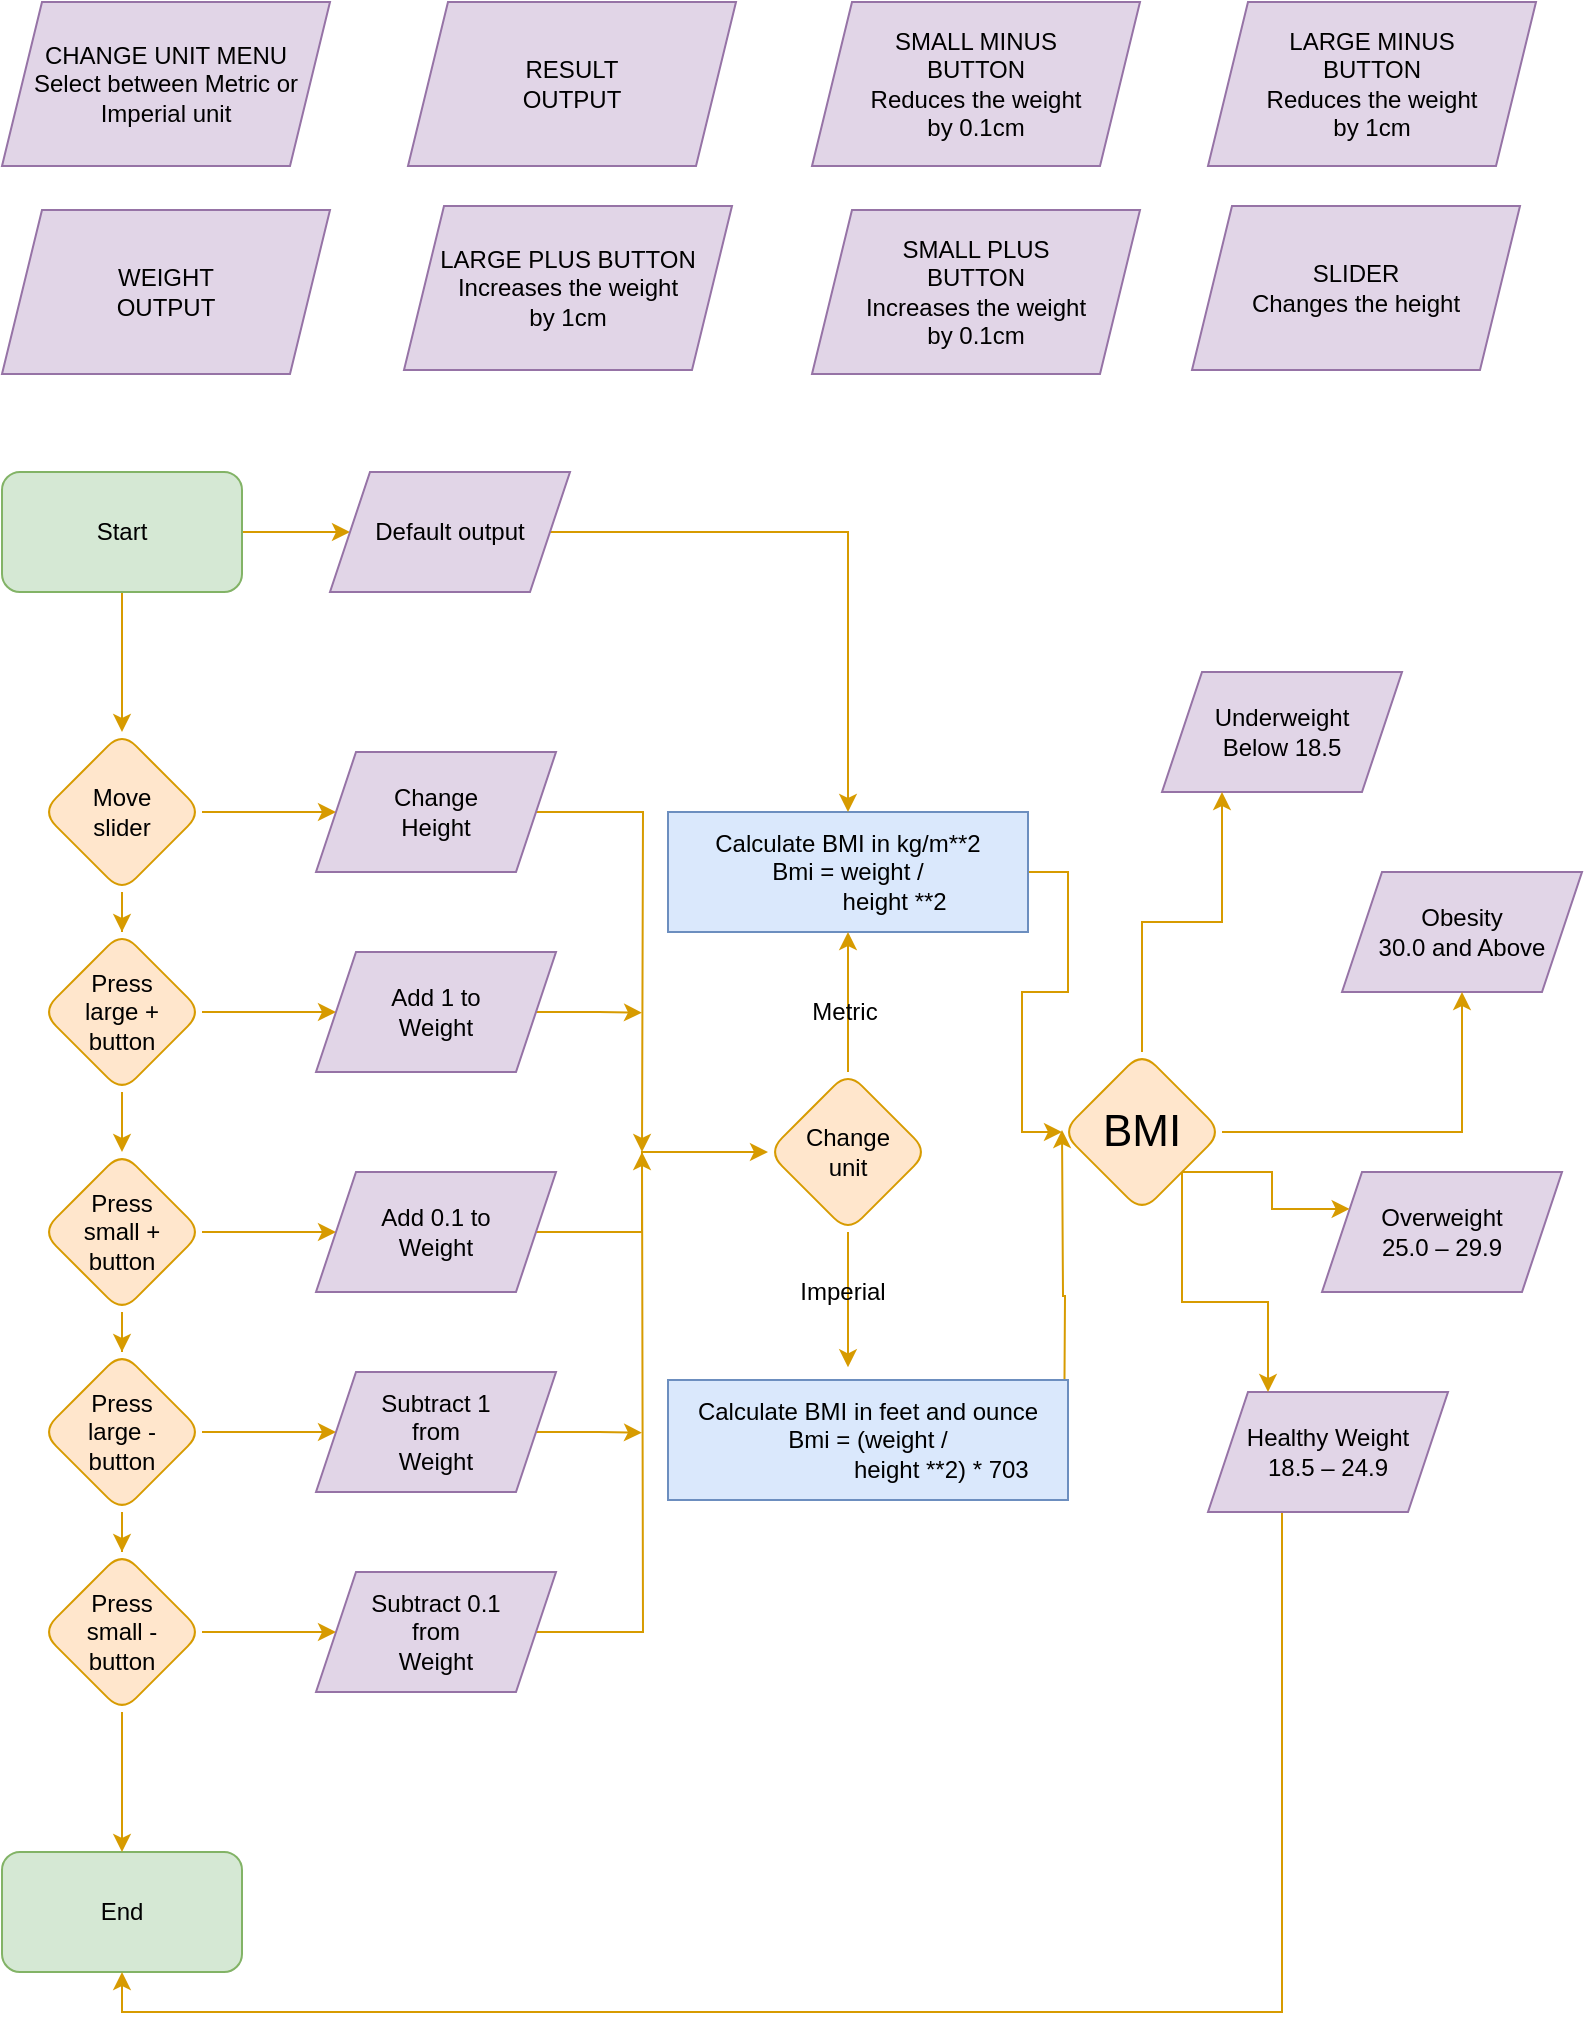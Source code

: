 <mxfile version="21.0.6" type="device"><diagram name="Page-1" id="CzFQqiw5xLly2-BgpGxl"><mxGraphModel dx="1750" dy="1008" grid="1" gridSize="10" guides="1" tooltips="1" connect="1" arrows="1" fold="1" page="1" pageScale="1" pageWidth="850" pageHeight="1100" math="0" shadow="0"><root><mxCell id="0"/><mxCell id="1" parent="0"/><mxCell id="eKECHuFaEEdRIc6FRzyW-33" value="" style="edgeStyle=orthogonalEdgeStyle;rounded=0;orthogonalLoop=1;jettySize=auto;html=1;fillColor=#ffe6cc;strokeColor=#d79b00;" edge="1" parent="1" source="eKECHuFaEEdRIc6FRzyW-13" target="eKECHuFaEEdRIc6FRzyW-32"><mxGeometry relative="1" as="geometry"/></mxCell><mxCell id="eKECHuFaEEdRIc6FRzyW-38" value="" style="edgeStyle=orthogonalEdgeStyle;rounded=0;orthogonalLoop=1;jettySize=auto;html=1;fillColor=#ffe6cc;strokeColor=#d79b00;" edge="1" parent="1" source="eKECHuFaEEdRIc6FRzyW-13" target="eKECHuFaEEdRIc6FRzyW-67"><mxGeometry relative="1" as="geometry"><mxPoint x="260" y="270" as="targetPoint"/></mxGeometry></mxCell><mxCell id="eKECHuFaEEdRIc6FRzyW-13" value="Start" style="rounded=1;whiteSpace=wrap;html=1;fillColor=#d5e8d4;strokeColor=#82b366;" vertex="1" parent="1"><mxGeometry x="40" y="240" width="120" height="60" as="geometry"/></mxCell><mxCell id="eKECHuFaEEdRIc6FRzyW-15" value="&lt;div&gt;CHANGE UNIT MENU&lt;/div&gt;&lt;div&gt;Select between Metric or Imperial unit&lt;br&gt;&lt;/div&gt;" style="shape=parallelogram;perimeter=parallelogramPerimeter;whiteSpace=wrap;html=1;fixedSize=1;fillColor=#e1d5e7;strokeColor=#9673a6;" vertex="1" parent="1"><mxGeometry x="40" y="5" width="164" height="82" as="geometry"/></mxCell><mxCell id="eKECHuFaEEdRIc6FRzyW-16" value="&lt;div&gt;RESULT&lt;/div&gt;&lt;div&gt;OUTPUT&lt;br&gt;&lt;/div&gt;" style="shape=parallelogram;perimeter=parallelogramPerimeter;whiteSpace=wrap;html=1;fixedSize=1;fillColor=#e1d5e7;strokeColor=#9673a6;" vertex="1" parent="1"><mxGeometry x="243" y="5" width="164" height="82" as="geometry"/></mxCell><mxCell id="eKECHuFaEEdRIc6FRzyW-17" value="&lt;div&gt;SMALL MINUS&lt;/div&gt;&lt;div&gt;BUTTON&lt;/div&gt;&lt;div&gt;Reduces the weight &lt;br&gt;&lt;/div&gt;&lt;div&gt;by 0.1cm&lt;br&gt;&lt;/div&gt;" style="shape=parallelogram;perimeter=parallelogramPerimeter;whiteSpace=wrap;html=1;fixedSize=1;fillColor=#e1d5e7;strokeColor=#9673a6;" vertex="1" parent="1"><mxGeometry x="445" y="5" width="164" height="82" as="geometry"/></mxCell><mxCell id="eKECHuFaEEdRIc6FRzyW-18" value="&lt;div&gt;LARGE MINUS &lt;br&gt;&lt;/div&gt;&lt;div&gt;BUTTON&lt;/div&gt;&lt;div&gt;Reduces the weight&lt;/div&gt;&lt;div&gt;by 1cm &lt;br&gt;&lt;/div&gt;" style="shape=parallelogram;perimeter=parallelogramPerimeter;whiteSpace=wrap;html=1;fixedSize=1;fillColor=#e1d5e7;strokeColor=#9673a6;" vertex="1" parent="1"><mxGeometry x="643" y="5" width="164" height="82" as="geometry"/></mxCell><mxCell id="eKECHuFaEEdRIc6FRzyW-19" value="&lt;div&gt;WEIGHT&lt;br&gt;&lt;/div&gt;&lt;div&gt;OUTPUT&lt;br&gt;&lt;/div&gt;" style="shape=parallelogram;perimeter=parallelogramPerimeter;whiteSpace=wrap;html=1;fixedSize=1;fillColor=#e1d5e7;strokeColor=#9673a6;" vertex="1" parent="1"><mxGeometry x="40" y="109" width="164" height="82" as="geometry"/></mxCell><mxCell id="eKECHuFaEEdRIc6FRzyW-20" value="&lt;div&gt;SLIDER&lt;/div&gt;&lt;div&gt;Changes the height&lt;br&gt;&lt;/div&gt;" style="shape=parallelogram;perimeter=parallelogramPerimeter;whiteSpace=wrap;html=1;fixedSize=1;fillColor=#e1d5e7;strokeColor=#9673a6;" vertex="1" parent="1"><mxGeometry x="635" y="107" width="164" height="82" as="geometry"/></mxCell><mxCell id="eKECHuFaEEdRIc6FRzyW-21" value="&lt;div&gt;SMALL PLUS&lt;br&gt;&lt;/div&gt;&lt;div&gt;BUTTON&lt;/div&gt;&lt;div&gt;Increases the weight &lt;br&gt;&lt;/div&gt;&lt;div&gt;by 0.1cm&lt;br&gt;&lt;/div&gt;" style="shape=parallelogram;perimeter=parallelogramPerimeter;whiteSpace=wrap;html=1;fixedSize=1;fillColor=#e1d5e7;strokeColor=#9673a6;" vertex="1" parent="1"><mxGeometry x="445" y="109" width="164" height="82" as="geometry"/></mxCell><mxCell id="eKECHuFaEEdRIc6FRzyW-22" value="&lt;div&gt;LARGE PLUS BUTTON&lt;/div&gt;&lt;div&gt;Increases the weight&lt;/div&gt;&lt;div&gt;by 1cm &lt;br&gt;&lt;/div&gt;" style="shape=parallelogram;perimeter=parallelogramPerimeter;whiteSpace=wrap;html=1;fixedSize=1;fillColor=#e1d5e7;strokeColor=#9673a6;" vertex="1" parent="1"><mxGeometry x="241" y="107" width="164" height="82" as="geometry"/></mxCell><mxCell id="eKECHuFaEEdRIc6FRzyW-25" value="End" style="rounded=1;whiteSpace=wrap;html=1;fillColor=#d5e8d4;strokeColor=#82b366;" vertex="1" parent="1"><mxGeometry x="40" y="930" width="120" height="60" as="geometry"/></mxCell><mxCell id="eKECHuFaEEdRIc6FRzyW-60" value="" style="edgeStyle=orthogonalEdgeStyle;rounded=0;orthogonalLoop=1;jettySize=auto;html=1;fillColor=#ffe6cc;strokeColor=#d79b00;" edge="1" parent="1" source="eKECHuFaEEdRIc6FRzyW-32" target="eKECHuFaEEdRIc6FRzyW-47"><mxGeometry relative="1" as="geometry"/></mxCell><mxCell id="eKECHuFaEEdRIc6FRzyW-69" value="" style="edgeStyle=orthogonalEdgeStyle;rounded=0;orthogonalLoop=1;jettySize=auto;html=1;fillColor=#ffe6cc;strokeColor=#d79b00;" edge="1" parent="1" source="eKECHuFaEEdRIc6FRzyW-32" target="eKECHuFaEEdRIc6FRzyW-50"><mxGeometry relative="1" as="geometry"/></mxCell><mxCell id="eKECHuFaEEdRIc6FRzyW-32" value="&lt;div&gt;Move&lt;/div&gt;&lt;div&gt;slider&lt;br&gt;&lt;/div&gt;" style="rhombus;whiteSpace=wrap;html=1;rounded=1;fillColor=#ffe6cc;strokeColor=#d79b00;" vertex="1" parent="1"><mxGeometry x="60" y="370" width="80" height="80" as="geometry"/></mxCell><mxCell id="eKECHuFaEEdRIc6FRzyW-106" style="edgeStyle=orthogonalEdgeStyle;rounded=0;orthogonalLoop=1;jettySize=auto;html=1;exitX=1;exitY=0.5;exitDx=0;exitDy=0;entryX=0;entryY=0.5;entryDx=0;entryDy=0;fillColor=#ffe6cc;strokeColor=#d79b00;" edge="1" parent="1" source="eKECHuFaEEdRIc6FRzyW-36" target="eKECHuFaEEdRIc6FRzyW-100"><mxGeometry relative="1" as="geometry"/></mxCell><mxCell id="eKECHuFaEEdRIc6FRzyW-36" value="&lt;div&gt;Calculate BMI in kg/m**2&lt;br&gt;&lt;/div&gt;&lt;div&gt;Bmi = weight / &lt;br&gt;&lt;/div&gt;&lt;div&gt;&amp;nbsp;&amp;nbsp;&amp;nbsp;&amp;nbsp;&amp;nbsp;&amp;nbsp;&amp;nbsp;&amp;nbsp;&amp;nbsp;&amp;nbsp;&amp;nbsp;&amp;nbsp;&amp;nbsp; height **2&lt;br&gt;&lt;/div&gt;" style="rounded=0;whiteSpace=wrap;html=1;fillColor=#dae8fc;strokeColor=#6c8ebf;" vertex="1" parent="1"><mxGeometry x="373" y="410" width="180" height="60" as="geometry"/></mxCell><mxCell id="eKECHuFaEEdRIc6FRzyW-96" style="edgeStyle=orthogonalEdgeStyle;rounded=0;orthogonalLoop=1;jettySize=auto;html=1;exitX=0.5;exitY=1;exitDx=0;exitDy=0;entryX=0.45;entryY=-0.106;entryDx=0;entryDy=0;entryPerimeter=0;fillColor=#ffe6cc;strokeColor=#d79b00;" edge="1" parent="1" source="eKECHuFaEEdRIc6FRzyW-41" target="eKECHuFaEEdRIc6FRzyW-59"><mxGeometry relative="1" as="geometry"/></mxCell><mxCell id="eKECHuFaEEdRIc6FRzyW-101" style="edgeStyle=orthogonalEdgeStyle;rounded=0;orthogonalLoop=1;jettySize=auto;html=1;exitX=0.5;exitY=0;exitDx=0;exitDy=0;entryX=0.5;entryY=1;entryDx=0;entryDy=0;fillColor=#ffe6cc;strokeColor=#d79b00;" edge="1" parent="1" source="eKECHuFaEEdRIc6FRzyW-41" target="eKECHuFaEEdRIc6FRzyW-36"><mxGeometry relative="1" as="geometry"/></mxCell><mxCell id="eKECHuFaEEdRIc6FRzyW-41" value="&lt;div&gt;Change&lt;/div&gt;&lt;div&gt;unit &lt;br&gt;&lt;/div&gt;" style="rhombus;whiteSpace=wrap;html=1;rounded=1;fillColor=#ffe6cc;strokeColor=#d79b00;" vertex="1" parent="1"><mxGeometry x="423" y="540" width="80" height="80" as="geometry"/></mxCell><mxCell id="eKECHuFaEEdRIc6FRzyW-122" style="edgeStyle=orthogonalEdgeStyle;rounded=0;orthogonalLoop=1;jettySize=auto;html=1;exitX=1;exitY=0.5;exitDx=0;exitDy=0;fillColor=#ffe6cc;strokeColor=#d79b00;" edge="1" parent="1" source="eKECHuFaEEdRIc6FRzyW-47"><mxGeometry relative="1" as="geometry"><mxPoint x="360" y="580" as="targetPoint"/></mxGeometry></mxCell><mxCell id="eKECHuFaEEdRIc6FRzyW-47" value="&lt;div&gt;Change&lt;/div&gt;&lt;div&gt;Height&lt;br&gt;&lt;/div&gt;" style="shape=parallelogram;perimeter=parallelogramPerimeter;whiteSpace=wrap;html=1;fixedSize=1;fillColor=#e1d5e7;strokeColor=#9673a6;" vertex="1" parent="1"><mxGeometry x="197" y="380" width="120" height="60" as="geometry"/></mxCell><mxCell id="eKECHuFaEEdRIc6FRzyW-61" value="" style="edgeStyle=orthogonalEdgeStyle;rounded=0;orthogonalLoop=1;jettySize=auto;html=1;fillColor=#ffe6cc;strokeColor=#d79b00;" edge="1" parent="1" source="eKECHuFaEEdRIc6FRzyW-50" target="eKECHuFaEEdRIc6FRzyW-55"><mxGeometry relative="1" as="geometry"/></mxCell><mxCell id="eKECHuFaEEdRIc6FRzyW-70" value="" style="edgeStyle=orthogonalEdgeStyle;rounded=0;orthogonalLoop=1;jettySize=auto;html=1;fillColor=#ffe6cc;strokeColor=#d79b00;" edge="1" parent="1" source="eKECHuFaEEdRIc6FRzyW-50" target="eKECHuFaEEdRIc6FRzyW-51"><mxGeometry relative="1" as="geometry"/></mxCell><mxCell id="eKECHuFaEEdRIc6FRzyW-50" value="&lt;div&gt;Press&lt;/div&gt;&lt;div&gt;large +&lt;/div&gt;&lt;div&gt;button&lt;br&gt;&lt;/div&gt;" style="rhombus;whiteSpace=wrap;html=1;rounded=1;fillColor=#ffe6cc;strokeColor=#d79b00;" vertex="1" parent="1"><mxGeometry x="60" y="470" width="80" height="80" as="geometry"/></mxCell><mxCell id="eKECHuFaEEdRIc6FRzyW-62" value="" style="edgeStyle=orthogonalEdgeStyle;rounded=0;orthogonalLoop=1;jettySize=auto;html=1;fillColor=#ffe6cc;strokeColor=#d79b00;" edge="1" parent="1" source="eKECHuFaEEdRIc6FRzyW-51" target="eKECHuFaEEdRIc6FRzyW-56"><mxGeometry relative="1" as="geometry"/></mxCell><mxCell id="eKECHuFaEEdRIc6FRzyW-71" value="" style="edgeStyle=orthogonalEdgeStyle;rounded=0;orthogonalLoop=1;jettySize=auto;html=1;fillColor=#ffe6cc;strokeColor=#d79b00;" edge="1" parent="1" source="eKECHuFaEEdRIc6FRzyW-51" target="eKECHuFaEEdRIc6FRzyW-53"><mxGeometry relative="1" as="geometry"/></mxCell><mxCell id="eKECHuFaEEdRIc6FRzyW-51" value="&lt;div&gt;Press&lt;/div&gt;&lt;div&gt;small +&lt;/div&gt;&lt;div&gt;button&lt;br&gt;&lt;/div&gt;" style="rhombus;whiteSpace=wrap;html=1;rounded=1;fillColor=#ffe6cc;strokeColor=#d79b00;" vertex="1" parent="1"><mxGeometry x="60" y="580" width="80" height="80" as="geometry"/></mxCell><mxCell id="eKECHuFaEEdRIc6FRzyW-64" value="" style="edgeStyle=orthogonalEdgeStyle;rounded=0;orthogonalLoop=1;jettySize=auto;html=1;fillColor=#ffe6cc;strokeColor=#d79b00;" edge="1" parent="1" source="eKECHuFaEEdRIc6FRzyW-52" target="eKECHuFaEEdRIc6FRzyW-58"><mxGeometry relative="1" as="geometry"/></mxCell><mxCell id="eKECHuFaEEdRIc6FRzyW-108" style="edgeStyle=orthogonalEdgeStyle;rounded=0;orthogonalLoop=1;jettySize=auto;html=1;exitX=0.5;exitY=1;exitDx=0;exitDy=0;entryX=0.5;entryY=0;entryDx=0;entryDy=0;fillColor=#ffe6cc;strokeColor=#d79b00;" edge="1" parent="1" source="eKECHuFaEEdRIc6FRzyW-52" target="eKECHuFaEEdRIc6FRzyW-25"><mxGeometry relative="1" as="geometry"/></mxCell><mxCell id="eKECHuFaEEdRIc6FRzyW-52" value="&lt;div&gt;Press&lt;/div&gt;&lt;div&gt;small -&lt;br&gt;&lt;/div&gt;&lt;div&gt;button&lt;br&gt;&lt;/div&gt;" style="rhombus;whiteSpace=wrap;html=1;rounded=1;fillColor=#ffe6cc;strokeColor=#d79b00;" vertex="1" parent="1"><mxGeometry x="60" y="780" width="80" height="80" as="geometry"/></mxCell><mxCell id="eKECHuFaEEdRIc6FRzyW-63" value="" style="edgeStyle=orthogonalEdgeStyle;rounded=0;orthogonalLoop=1;jettySize=auto;html=1;fillColor=#ffe6cc;strokeColor=#d79b00;" edge="1" parent="1" source="eKECHuFaEEdRIc6FRzyW-53" target="eKECHuFaEEdRIc6FRzyW-57"><mxGeometry relative="1" as="geometry"/></mxCell><mxCell id="eKECHuFaEEdRIc6FRzyW-72" value="" style="edgeStyle=orthogonalEdgeStyle;rounded=0;orthogonalLoop=1;jettySize=auto;html=1;fillColor=#ffe6cc;strokeColor=#d79b00;" edge="1" parent="1" source="eKECHuFaEEdRIc6FRzyW-53" target="eKECHuFaEEdRIc6FRzyW-52"><mxGeometry relative="1" as="geometry"/></mxCell><mxCell id="eKECHuFaEEdRIc6FRzyW-53" value="&lt;div&gt;Press&lt;/div&gt;&lt;div&gt;large -&lt;br&gt;&lt;/div&gt;&lt;div&gt;button&lt;br&gt;&lt;/div&gt;" style="rhombus;whiteSpace=wrap;html=1;rounded=1;fillColor=#ffe6cc;strokeColor=#d79b00;" vertex="1" parent="1"><mxGeometry x="60" y="680" width="80" height="80" as="geometry"/></mxCell><mxCell id="eKECHuFaEEdRIc6FRzyW-123" style="edgeStyle=orthogonalEdgeStyle;rounded=0;orthogonalLoop=1;jettySize=auto;html=1;exitX=1;exitY=0.5;exitDx=0;exitDy=0;fillColor=#ffe6cc;strokeColor=#d79b00;" edge="1" parent="1" source="eKECHuFaEEdRIc6FRzyW-55"><mxGeometry relative="1" as="geometry"><mxPoint x="360" y="510.333" as="targetPoint"/></mxGeometry></mxCell><mxCell id="eKECHuFaEEdRIc6FRzyW-55" value="&lt;div&gt;Add 1 to&lt;br&gt;&lt;/div&gt;&lt;div&gt;Weight&lt;br&gt;&lt;/div&gt;" style="shape=parallelogram;perimeter=parallelogramPerimeter;whiteSpace=wrap;html=1;fixedSize=1;fillColor=#e1d5e7;strokeColor=#9673a6;" vertex="1" parent="1"><mxGeometry x="197" y="480" width="120" height="60" as="geometry"/></mxCell><mxCell id="eKECHuFaEEdRIc6FRzyW-128" style="edgeStyle=orthogonalEdgeStyle;rounded=0;orthogonalLoop=1;jettySize=auto;html=1;exitX=1;exitY=0.5;exitDx=0;exitDy=0;fillColor=#ffe6cc;strokeColor=#d79b00;" edge="1" parent="1" target="eKECHuFaEEdRIc6FRzyW-41"><mxGeometry relative="1" as="geometry"><mxPoint x="307" y="620" as="sourcePoint"/><mxPoint x="422" y="580" as="targetPoint"/><Array as="points"><mxPoint x="360" y="620"/><mxPoint x="360" y="580"/></Array></mxGeometry></mxCell><mxCell id="eKECHuFaEEdRIc6FRzyW-56" value="&lt;div&gt;Add 0.1 to&lt;br&gt;&lt;/div&gt;&lt;div&gt;Weight&lt;br&gt;&lt;/div&gt;" style="shape=parallelogram;perimeter=parallelogramPerimeter;whiteSpace=wrap;html=1;fixedSize=1;fillColor=#e1d5e7;strokeColor=#9673a6;" vertex="1" parent="1"><mxGeometry x="197" y="590" width="120" height="60" as="geometry"/></mxCell><mxCell id="eKECHuFaEEdRIc6FRzyW-120" style="edgeStyle=orthogonalEdgeStyle;rounded=0;orthogonalLoop=1;jettySize=auto;html=1;exitX=1;exitY=0.5;exitDx=0;exitDy=0;fillColor=#ffe6cc;strokeColor=#d79b00;" edge="1" parent="1" source="eKECHuFaEEdRIc6FRzyW-57"><mxGeometry relative="1" as="geometry"><mxPoint x="360" y="720.333" as="targetPoint"/></mxGeometry></mxCell><mxCell id="eKECHuFaEEdRIc6FRzyW-57" value="&lt;div&gt;Subtract 1 &lt;br&gt;&lt;/div&gt;&lt;div&gt;from&lt;br&gt;&lt;/div&gt;&lt;div&gt;Weight&lt;br&gt;&lt;/div&gt;" style="shape=parallelogram;perimeter=parallelogramPerimeter;whiteSpace=wrap;html=1;fixedSize=1;fillColor=#e1d5e7;strokeColor=#9673a6;" vertex="1" parent="1"><mxGeometry x="197" y="690" width="120" height="60" as="geometry"/></mxCell><mxCell id="eKECHuFaEEdRIc6FRzyW-119" style="edgeStyle=orthogonalEdgeStyle;rounded=0;orthogonalLoop=1;jettySize=auto;html=1;exitX=1;exitY=0.5;exitDx=0;exitDy=0;fillColor=#ffe6cc;strokeColor=#d79b00;" edge="1" parent="1" source="eKECHuFaEEdRIc6FRzyW-58"><mxGeometry relative="1" as="geometry"><mxPoint x="360" y="580" as="targetPoint"/></mxGeometry></mxCell><mxCell id="eKECHuFaEEdRIc6FRzyW-58" value="&lt;div&gt;Subtract 0.1&lt;/div&gt;&lt;div&gt;from&lt;br&gt;&lt;/div&gt;&lt;div&gt;Weight&lt;br&gt;&lt;/div&gt;" style="shape=parallelogram;perimeter=parallelogramPerimeter;whiteSpace=wrap;html=1;fixedSize=1;fillColor=#e1d5e7;strokeColor=#9673a6;" vertex="1" parent="1"><mxGeometry x="197" y="790" width="120" height="60" as="geometry"/></mxCell><mxCell id="eKECHuFaEEdRIc6FRzyW-107" style="edgeStyle=orthogonalEdgeStyle;rounded=0;orthogonalLoop=1;jettySize=auto;html=1;exitX=1;exitY=0.75;exitDx=0;exitDy=0;fillColor=#ffe6cc;strokeColor=#d79b00;" edge="1" parent="1"><mxGeometry relative="1" as="geometry"><mxPoint x="570" y="569" as="targetPoint"/><mxPoint x="571" y="734" as="sourcePoint"/></mxGeometry></mxCell><mxCell id="eKECHuFaEEdRIc6FRzyW-59" value="&lt;div&gt;Calculate BMI in feet and ounce&lt;br&gt;&lt;/div&gt;&lt;div&gt;Bmi = (weight / &lt;br&gt;&lt;/div&gt;&lt;div&gt;&amp;nbsp;&amp;nbsp;&amp;nbsp;&amp;nbsp;&amp;nbsp;&amp;nbsp;&amp;nbsp;&amp;nbsp;&amp;nbsp;&amp;nbsp;&amp;nbsp;&amp;nbsp;&amp;nbsp;&amp;nbsp;&amp;nbsp;&amp;nbsp;&amp;nbsp;&amp;nbsp;&amp;nbsp;&amp;nbsp;&amp;nbsp; height **2) * 703&lt;br&gt;&lt;/div&gt;" style="rounded=0;whiteSpace=wrap;html=1;fillColor=#dae8fc;strokeColor=#6c8ebf;" vertex="1" parent="1"><mxGeometry x="373" y="694" width="200" height="60" as="geometry"/></mxCell><mxCell id="eKECHuFaEEdRIc6FRzyW-114" style="edgeStyle=orthogonalEdgeStyle;rounded=0;orthogonalLoop=1;jettySize=auto;html=1;exitX=1;exitY=0.5;exitDx=0;exitDy=0;entryX=0.5;entryY=0;entryDx=0;entryDy=0;fillColor=#ffe6cc;strokeColor=#d79b00;" edge="1" parent="1" source="eKECHuFaEEdRIc6FRzyW-67" target="eKECHuFaEEdRIc6FRzyW-36"><mxGeometry relative="1" as="geometry"/></mxCell><mxCell id="eKECHuFaEEdRIc6FRzyW-67" value="Default output" style="shape=parallelogram;perimeter=parallelogramPerimeter;whiteSpace=wrap;html=1;fixedSize=1;fillColor=#e1d5e7;strokeColor=#9673a6;" vertex="1" parent="1"><mxGeometry x="204" y="240" width="120" height="60" as="geometry"/></mxCell><mxCell id="eKECHuFaEEdRIc6FRzyW-87" value="&lt;div&gt;Underweight&lt;/div&gt;&lt;div&gt;Below 18.5&lt;/div&gt;" style="shape=parallelogram;perimeter=parallelogramPerimeter;whiteSpace=wrap;html=1;fixedSize=1;fillColor=#e1d5e7;strokeColor=#9673a6;" vertex="1" parent="1"><mxGeometry x="620" y="340" width="120" height="60" as="geometry"/></mxCell><mxCell id="eKECHuFaEEdRIc6FRzyW-115" style="edgeStyle=orthogonalEdgeStyle;rounded=0;orthogonalLoop=1;jettySize=auto;html=1;exitX=0.5;exitY=1;exitDx=0;exitDy=0;entryX=0.5;entryY=1;entryDx=0;entryDy=0;fillColor=#ffe6cc;strokeColor=#d79b00;" edge="1" parent="1" source="eKECHuFaEEdRIc6FRzyW-88" target="eKECHuFaEEdRIc6FRzyW-25"><mxGeometry relative="1" as="geometry"><Array as="points"><mxPoint x="680" y="760"/><mxPoint x="680" y="1010"/><mxPoint x="100" y="1010"/></Array></mxGeometry></mxCell><mxCell id="eKECHuFaEEdRIc6FRzyW-88" value="&lt;div&gt;Healthy Weight&lt;/div&gt;&lt;div&gt;18.5 – 24.9&lt;/div&gt;" style="shape=parallelogram;perimeter=parallelogramPerimeter;whiteSpace=wrap;html=1;fixedSize=1;fillColor=#e1d5e7;strokeColor=#9673a6;" vertex="1" parent="1"><mxGeometry x="643" y="700" width="120" height="60" as="geometry"/></mxCell><mxCell id="eKECHuFaEEdRIc6FRzyW-89" value="&lt;div&gt;Obesity&lt;/div&gt;&lt;div&gt;30.0 and Above&lt;/div&gt;" style="shape=parallelogram;perimeter=parallelogramPerimeter;whiteSpace=wrap;html=1;fixedSize=1;fillColor=#e1d5e7;strokeColor=#9673a6;" vertex="1" parent="1"><mxGeometry x="710" y="440" width="120" height="60" as="geometry"/></mxCell><mxCell id="eKECHuFaEEdRIc6FRzyW-90" value="&lt;div&gt;Overweight&lt;/div&gt;&lt;div&gt;25.0 – 29.9&lt;/div&gt;" style="shape=parallelogram;perimeter=parallelogramPerimeter;whiteSpace=wrap;html=1;fixedSize=1;fillColor=#e1d5e7;strokeColor=#9673a6;" vertex="1" parent="1"><mxGeometry x="700" y="590" width="120" height="60" as="geometry"/></mxCell><mxCell id="eKECHuFaEEdRIc6FRzyW-102" style="edgeStyle=orthogonalEdgeStyle;rounded=0;orthogonalLoop=1;jettySize=auto;html=1;exitX=1;exitY=1;exitDx=0;exitDy=0;entryX=0.25;entryY=0;entryDx=0;entryDy=0;fillColor=#ffe6cc;strokeColor=#d79b00;" edge="1" parent="1" source="eKECHuFaEEdRIc6FRzyW-100" target="eKECHuFaEEdRIc6FRzyW-88"><mxGeometry relative="1" as="geometry"/></mxCell><mxCell id="eKECHuFaEEdRIc6FRzyW-103" style="edgeStyle=orthogonalEdgeStyle;rounded=0;orthogonalLoop=1;jettySize=auto;html=1;exitX=1;exitY=1;exitDx=0;exitDy=0;entryX=0;entryY=0.25;entryDx=0;entryDy=0;fillColor=#ffe6cc;strokeColor=#d79b00;" edge="1" parent="1" source="eKECHuFaEEdRIc6FRzyW-100" target="eKECHuFaEEdRIc6FRzyW-90"><mxGeometry relative="1" as="geometry"/></mxCell><mxCell id="eKECHuFaEEdRIc6FRzyW-104" style="edgeStyle=orthogonalEdgeStyle;rounded=0;orthogonalLoop=1;jettySize=auto;html=1;exitX=1;exitY=0.5;exitDx=0;exitDy=0;fillColor=#ffe6cc;strokeColor=#d79b00;" edge="1" parent="1" source="eKECHuFaEEdRIc6FRzyW-100" target="eKECHuFaEEdRIc6FRzyW-89"><mxGeometry relative="1" as="geometry"/></mxCell><mxCell id="eKECHuFaEEdRIc6FRzyW-105" style="edgeStyle=orthogonalEdgeStyle;rounded=0;orthogonalLoop=1;jettySize=auto;html=1;exitX=0.5;exitY=0;exitDx=0;exitDy=0;entryX=0.25;entryY=1;entryDx=0;entryDy=0;fillColor=#ffe6cc;strokeColor=#d79b00;" edge="1" parent="1" source="eKECHuFaEEdRIc6FRzyW-100" target="eKECHuFaEEdRIc6FRzyW-87"><mxGeometry relative="1" as="geometry"/></mxCell><mxCell id="eKECHuFaEEdRIc6FRzyW-100" value="&lt;font style=&quot;font-size: 22px;&quot;&gt;BMI&lt;/font&gt;" style="rhombus;whiteSpace=wrap;html=1;rounded=1;fillColor=#ffe6cc;strokeColor=#d79b00;" vertex="1" parent="1"><mxGeometry x="570" y="530" width="80" height="80" as="geometry"/></mxCell><mxCell id="eKECHuFaEEdRIc6FRzyW-112" value="Metric" style="text;html=1;align=center;verticalAlign=middle;resizable=0;points=[];autosize=1;strokeColor=none;fillColor=none;" vertex="1" parent="1"><mxGeometry x="431" y="495" width="60" height="30" as="geometry"/></mxCell><mxCell id="eKECHuFaEEdRIc6FRzyW-113" value="Imperial" style="text;html=1;align=center;verticalAlign=middle;resizable=0;points=[];autosize=1;strokeColor=none;fillColor=none;" vertex="1" parent="1"><mxGeometry x="425" y="635" width="70" height="30" as="geometry"/></mxCell></root></mxGraphModel></diagram></mxfile>
